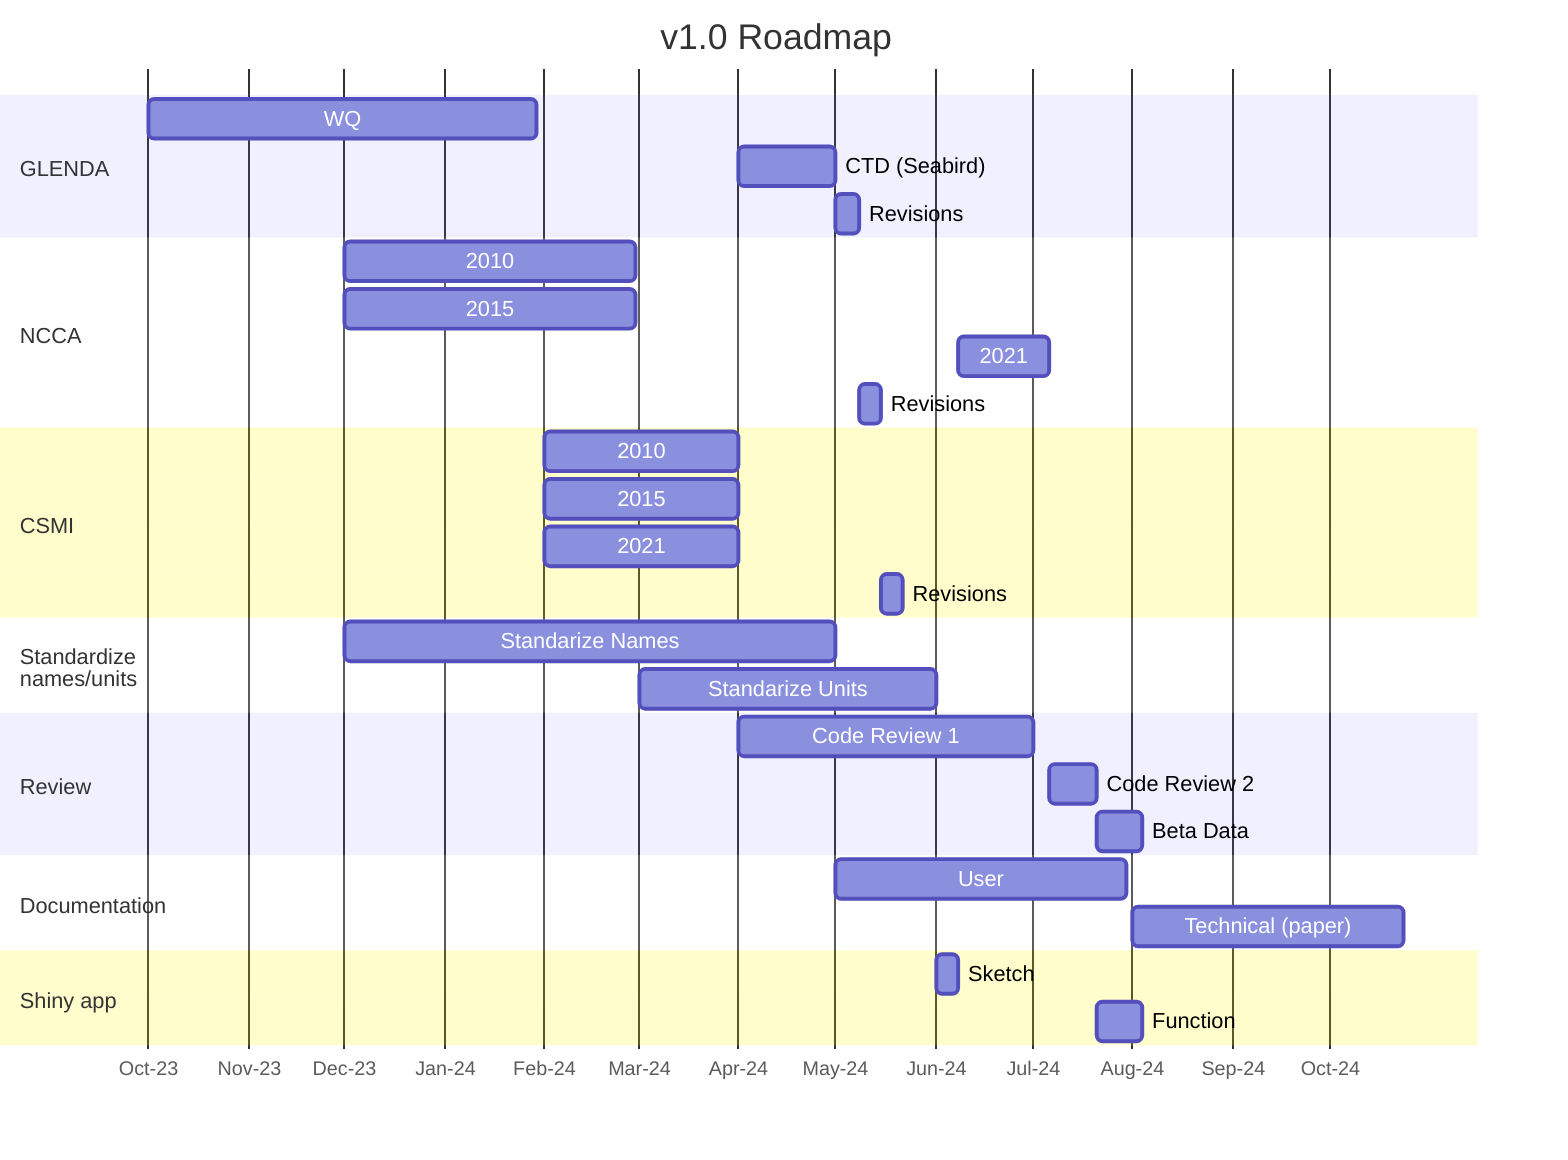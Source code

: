 gantt
%% Finish hreview, Documentation, Beta testing data, and GUI
%% Data permissions
    title v1.0 Roadmap
    dateFormat YYYY-MM
    axisFormat %b-%y
    section GLENDA
        WQ      :glendawq, 2023-10, 120d
        CTD (Seabird)    :glendactd, 2024-04, 30d
        Revisions : glendarevise, 2024-05, 1w
    section NCCA 
        2010 :ncca2010, 2023-12, 90d
        2015 :ncca2015, 2023-12, 90d
        2021 :ncca2021, after shinySketch, 4w
        Revisions : nccarevise, after glendarevise, 1w
    section CSMI 
        2010 :csmi2010, 2024-02, 60d
        2015 :csmi2015, 2024-02, 60d
        2021 :csmi2021, 2024-02, 60d
        Revisions : csmirevise, after nccarevise, 1w
    section Standardize <br> names/units
        Standarize Names :2023-12, 2024-05
        Standarize Units :2024-03, 2024-06
    section Review
        Code Review 1 :cr1, 2024-04, 2024-07
        Code Review 2 :cr2, after ncca2021 , 15d
        Beta Data: beta, after cr2, 2w
    section Documentation 
        User : userDoc, 2024-05, 90d 
        Technical (paper) : paper, 2024-08, 12w 
    section Shiny app
        Sketch : shinySketch, 2024-06, 1w
        Function : shiny, after cr2 , 2w
